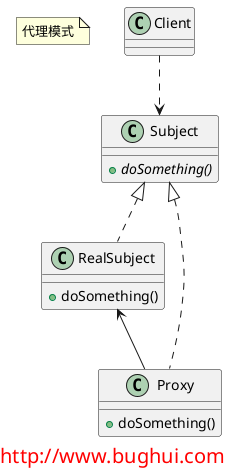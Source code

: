 @startuml

note "代理模式" as name

class Subject{
    + {abstract} doSomething()
}

class RealSubject{
    + doSomething()
}

class Proxy{
    + doSomething()
}

Subject <|.. RealSubject
Subject <|.. Proxy
RealSubject <-- Proxy

Client ..> Subject

footer
<font size="20" color="red">http://www.bughui.com</font>
endfooter

@enduml